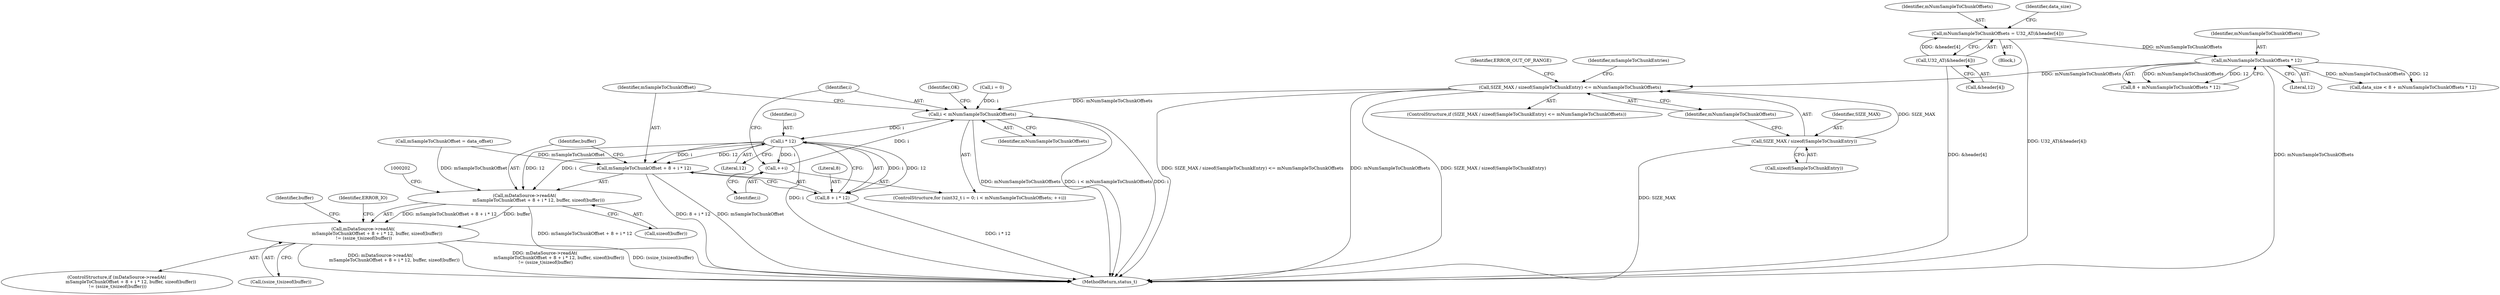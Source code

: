 digraph "0_Android_2434839bbd168469f80dd9a22f1328bc81046398@API" {
"1000164" [label="(Call,SIZE_MAX / sizeof(SampleToChunkEntry) <= mNumSampleToChunkOffsets)"];
"1000165" [label="(Call,SIZE_MAX / sizeof(SampleToChunkEntry))"];
"1000157" [label="(Call,mNumSampleToChunkOffsets * 12)"];
"1000145" [label="(Call,mNumSampleToChunkOffsets = U32_AT(&header[4]))"];
"1000147" [label="(Call,U32_AT(&header[4]))"];
"1000181" [label="(Call,i < mNumSampleToChunkOffsets)"];
"1000195" [label="(Call,i * 12)"];
"1000184" [label="(Call,++i)"];
"1000190" [label="(Call,mDataSource->readAt(\n                    mSampleToChunkOffset + 8 + i * 12, buffer, sizeof(buffer)))"];
"1000189" [label="(Call,mDataSource->readAt(\n                    mSampleToChunkOffset + 8 + i * 12, buffer, sizeof(buffer))\n != (ssize_t)sizeof(buffer))"];
"1000191" [label="(Call,mSampleToChunkOffset + 8 + i * 12)"];
"1000193" [label="(Call,8 + i * 12)"];
"1000185" [label="(Identifier,i)"];
"1000166" [label="(Identifier,SIZE_MAX)"];
"1000246" [label="(Identifier,OK)"];
"1000157" [label="(Call,mNumSampleToChunkOffsets * 12)"];
"1000198" [label="(Identifier,buffer)"];
"1000104" [label="(Block,)"];
"1000197" [label="(Literal,12)"];
"1000163" [label="(ControlStructure,if (SIZE_MAX / sizeof(SampleToChunkEntry) <= mNumSampleToChunkOffsets))"];
"1000158" [label="(Identifier,mNumSampleToChunkOffsets)"];
"1000146" [label="(Identifier,mNumSampleToChunkOffsets)"];
"1000191" [label="(Call,mSampleToChunkOffset + 8 + i * 12)"];
"1000201" [label="(Call,(ssize_t)sizeof(buffer))"];
"1000155" [label="(Call,8 + mNumSampleToChunkOffsets * 12)"];
"1000176" [label="(ControlStructure,for (uint32_t i = 0; i < mNumSampleToChunkOffsets; ++i))"];
"1000199" [label="(Call,sizeof(buffer))"];
"1000194" [label="(Literal,8)"];
"1000169" [label="(Identifier,mNumSampleToChunkOffsets)"];
"1000189" [label="(Call,mDataSource->readAt(\n                    mSampleToChunkOffset + 8 + i * 12, buffer, sizeof(buffer))\n != (ssize_t)sizeof(buffer))"];
"1000247" [label="(MethodReturn,status_t)"];
"1000148" [label="(Call,&header[4])"];
"1000211" [label="(Identifier,buffer)"];
"1000192" [label="(Identifier,mSampleToChunkOffset)"];
"1000165" [label="(Call,SIZE_MAX / sizeof(SampleToChunkEntry))"];
"1000188" [label="(ControlStructure,if (mDataSource->readAt(\n                    mSampleToChunkOffset + 8 + i * 12, buffer, sizeof(buffer))\n != (ssize_t)sizeof(buffer)))"];
"1000181" [label="(Call,i < mNumSampleToChunkOffsets)"];
"1000154" [label="(Identifier,data_size)"];
"1000167" [label="(Call,sizeof(SampleToChunkEntry))"];
"1000196" [label="(Identifier,i)"];
"1000159" [label="(Literal,12)"];
"1000164" [label="(Call,SIZE_MAX / sizeof(SampleToChunkEntry) <= mNumSampleToChunkOffsets)"];
"1000184" [label="(Call,++i)"];
"1000178" [label="(Call,i = 0)"];
"1000182" [label="(Identifier,i)"];
"1000195" [label="(Call,i * 12)"];
"1000190" [label="(Call,mDataSource->readAt(\n                    mSampleToChunkOffset + 8 + i * 12, buffer, sizeof(buffer)))"];
"1000173" [label="(Identifier,mSampleToChunkEntries)"];
"1000112" [label="(Call,mSampleToChunkOffset = data_offset)"];
"1000153" [label="(Call,data_size < 8 + mNumSampleToChunkOffsets * 12)"];
"1000147" [label="(Call,U32_AT(&header[4]))"];
"1000145" [label="(Call,mNumSampleToChunkOffsets = U32_AT(&header[4]))"];
"1000183" [label="(Identifier,mNumSampleToChunkOffsets)"];
"1000193" [label="(Call,8 + i * 12)"];
"1000207" [label="(Identifier,ERROR_IO)"];
"1000171" [label="(Identifier,ERROR_OUT_OF_RANGE)"];
"1000164" -> "1000163"  [label="AST: "];
"1000164" -> "1000169"  [label="CFG: "];
"1000165" -> "1000164"  [label="AST: "];
"1000169" -> "1000164"  [label="AST: "];
"1000171" -> "1000164"  [label="CFG: "];
"1000173" -> "1000164"  [label="CFG: "];
"1000164" -> "1000247"  [label="DDG: SIZE_MAX / sizeof(SampleToChunkEntry) <= mNumSampleToChunkOffsets"];
"1000164" -> "1000247"  [label="DDG: mNumSampleToChunkOffsets"];
"1000164" -> "1000247"  [label="DDG: SIZE_MAX / sizeof(SampleToChunkEntry)"];
"1000165" -> "1000164"  [label="DDG: SIZE_MAX"];
"1000157" -> "1000164"  [label="DDG: mNumSampleToChunkOffsets"];
"1000164" -> "1000181"  [label="DDG: mNumSampleToChunkOffsets"];
"1000165" -> "1000167"  [label="CFG: "];
"1000166" -> "1000165"  [label="AST: "];
"1000167" -> "1000165"  [label="AST: "];
"1000169" -> "1000165"  [label="CFG: "];
"1000165" -> "1000247"  [label="DDG: SIZE_MAX"];
"1000157" -> "1000155"  [label="AST: "];
"1000157" -> "1000159"  [label="CFG: "];
"1000158" -> "1000157"  [label="AST: "];
"1000159" -> "1000157"  [label="AST: "];
"1000155" -> "1000157"  [label="CFG: "];
"1000157" -> "1000247"  [label="DDG: mNumSampleToChunkOffsets"];
"1000157" -> "1000153"  [label="DDG: mNumSampleToChunkOffsets"];
"1000157" -> "1000153"  [label="DDG: 12"];
"1000157" -> "1000155"  [label="DDG: mNumSampleToChunkOffsets"];
"1000157" -> "1000155"  [label="DDG: 12"];
"1000145" -> "1000157"  [label="DDG: mNumSampleToChunkOffsets"];
"1000145" -> "1000104"  [label="AST: "];
"1000145" -> "1000147"  [label="CFG: "];
"1000146" -> "1000145"  [label="AST: "];
"1000147" -> "1000145"  [label="AST: "];
"1000154" -> "1000145"  [label="CFG: "];
"1000145" -> "1000247"  [label="DDG: U32_AT(&header[4])"];
"1000147" -> "1000145"  [label="DDG: &header[4]"];
"1000147" -> "1000148"  [label="CFG: "];
"1000148" -> "1000147"  [label="AST: "];
"1000147" -> "1000247"  [label="DDG: &header[4]"];
"1000181" -> "1000176"  [label="AST: "];
"1000181" -> "1000183"  [label="CFG: "];
"1000182" -> "1000181"  [label="AST: "];
"1000183" -> "1000181"  [label="AST: "];
"1000192" -> "1000181"  [label="CFG: "];
"1000246" -> "1000181"  [label="CFG: "];
"1000181" -> "1000247"  [label="DDG: i < mNumSampleToChunkOffsets"];
"1000181" -> "1000247"  [label="DDG: i"];
"1000181" -> "1000247"  [label="DDG: mNumSampleToChunkOffsets"];
"1000184" -> "1000181"  [label="DDG: i"];
"1000178" -> "1000181"  [label="DDG: i"];
"1000181" -> "1000195"  [label="DDG: i"];
"1000195" -> "1000193"  [label="AST: "];
"1000195" -> "1000197"  [label="CFG: "];
"1000196" -> "1000195"  [label="AST: "];
"1000197" -> "1000195"  [label="AST: "];
"1000193" -> "1000195"  [label="CFG: "];
"1000195" -> "1000247"  [label="DDG: i"];
"1000195" -> "1000184"  [label="DDG: i"];
"1000195" -> "1000190"  [label="DDG: i"];
"1000195" -> "1000190"  [label="DDG: 12"];
"1000195" -> "1000191"  [label="DDG: i"];
"1000195" -> "1000191"  [label="DDG: 12"];
"1000195" -> "1000193"  [label="DDG: i"];
"1000195" -> "1000193"  [label="DDG: 12"];
"1000184" -> "1000176"  [label="AST: "];
"1000184" -> "1000185"  [label="CFG: "];
"1000185" -> "1000184"  [label="AST: "];
"1000182" -> "1000184"  [label="CFG: "];
"1000190" -> "1000189"  [label="AST: "];
"1000190" -> "1000199"  [label="CFG: "];
"1000191" -> "1000190"  [label="AST: "];
"1000198" -> "1000190"  [label="AST: "];
"1000199" -> "1000190"  [label="AST: "];
"1000202" -> "1000190"  [label="CFG: "];
"1000190" -> "1000247"  [label="DDG: mSampleToChunkOffset + 8 + i * 12"];
"1000190" -> "1000189"  [label="DDG: mSampleToChunkOffset + 8 + i * 12"];
"1000190" -> "1000189"  [label="DDG: buffer"];
"1000112" -> "1000190"  [label="DDG: mSampleToChunkOffset"];
"1000189" -> "1000188"  [label="AST: "];
"1000189" -> "1000201"  [label="CFG: "];
"1000201" -> "1000189"  [label="AST: "];
"1000207" -> "1000189"  [label="CFG: "];
"1000211" -> "1000189"  [label="CFG: "];
"1000189" -> "1000247"  [label="DDG: (ssize_t)sizeof(buffer)"];
"1000189" -> "1000247"  [label="DDG: mDataSource->readAt(\n                    mSampleToChunkOffset + 8 + i * 12, buffer, sizeof(buffer))"];
"1000189" -> "1000247"  [label="DDG: mDataSource->readAt(\n                    mSampleToChunkOffset + 8 + i * 12, buffer, sizeof(buffer))\n != (ssize_t)sizeof(buffer)"];
"1000191" -> "1000193"  [label="CFG: "];
"1000192" -> "1000191"  [label="AST: "];
"1000193" -> "1000191"  [label="AST: "];
"1000198" -> "1000191"  [label="CFG: "];
"1000191" -> "1000247"  [label="DDG: 8 + i * 12"];
"1000191" -> "1000247"  [label="DDG: mSampleToChunkOffset"];
"1000112" -> "1000191"  [label="DDG: mSampleToChunkOffset"];
"1000194" -> "1000193"  [label="AST: "];
"1000193" -> "1000247"  [label="DDG: i * 12"];
}
